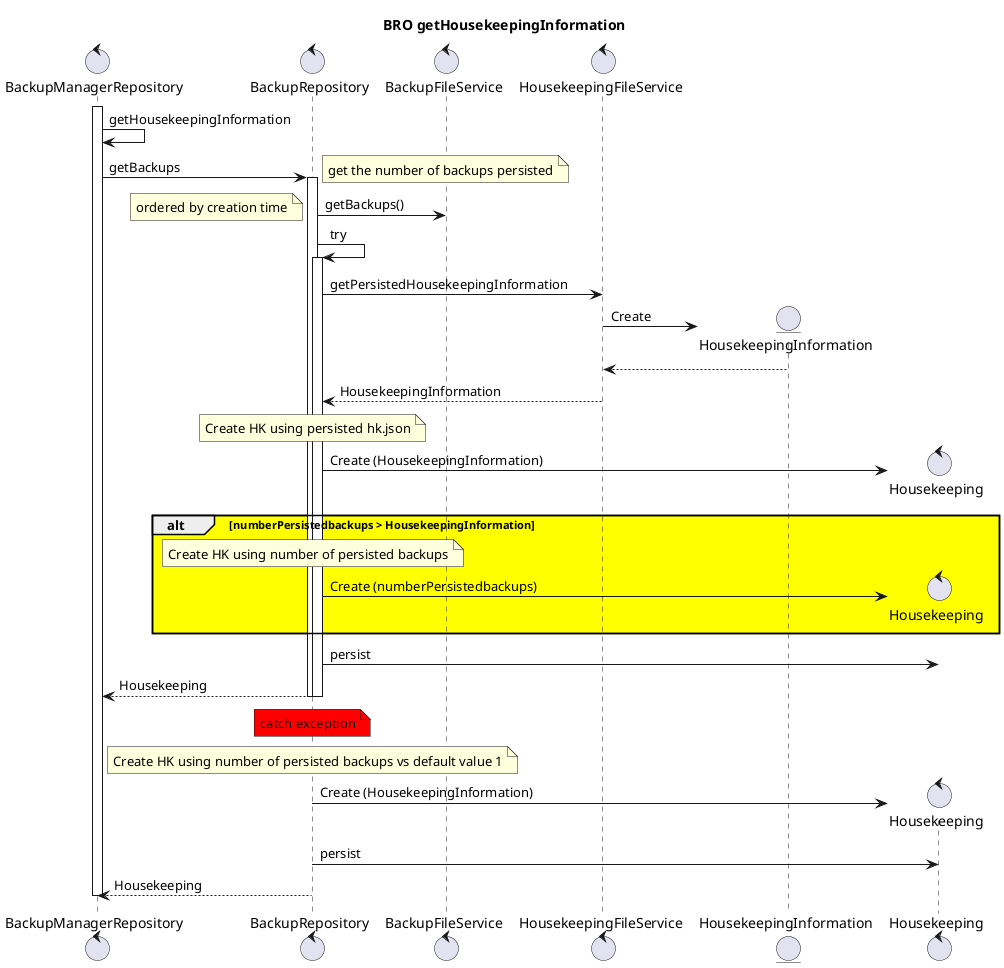 @startuml
Title BRO getHousekeepingInformation
control BackupManagerRepository as bmr
control BackupRepository as br
control BackupFileService as bkfs
control HousekeepingFileService as hkfs
entity HousekeepingInformation as hki
control Housekeeping as hk
activate bmr
bmr->bmr:getHousekeepingInformation
bmr->br:getBackups
note right: get the number of backups persisted
activate br
br->bkfs:getBackups()
note left: ordered by creation time
br->br:try
activate br
br->hkfs:getPersistedHousekeepingInformation
hkfs->hki**:Create
hki-->hkfs
hkfs -->br:HousekeepingInformation
note over br: Create HK using persisted hk.json
br ->hk**:Create (HousekeepingInformation)
alt #yellow numberPersistedbackups > HousekeepingInformation
note over br: Create HK using number of persisted backups
br ->hk**:Create (numberPersistedbackups)
end
br->hk:persist
br-->bmr:Housekeeping
deactivate br
deactivate br
note over br #red: catch exception
note over br: Create HK using number of persisted backups vs default value 1
br ->hk**:Create (HousekeepingInformation)
br->hk:persist
br-->bmr:Housekeeping
deactivate bmr
@enduml